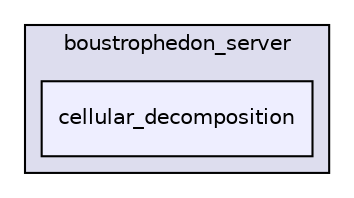 digraph "/home/lmunier/Documents/robetarme/robetarme-deliverables-wp5/src/boustrophedon_planner/boustrophedon_server/include/boustrophedon_server/cellular_decomposition" {
  compound=true
  node [ fontsize="10", fontname="Helvetica"];
  edge [ labelfontsize="10", labelfontname="Helvetica"];
  subgraph clusterdir_5cef8750eccbdb2761ff85b1b110d41b {
    graph [ bgcolor="#ddddee", pencolor="black", label="boustrophedon_server" fontname="Helvetica", fontsize="10", URL="dir_5cef8750eccbdb2761ff85b1b110d41b.html"]
  dir_a302aef3a694d760053355238e2df3a8 [shape=box, label="cellular_decomposition", style="filled", fillcolor="#eeeeff", pencolor="black", URL="dir_a302aef3a694d760053355238e2df3a8.html"];
  }
}
